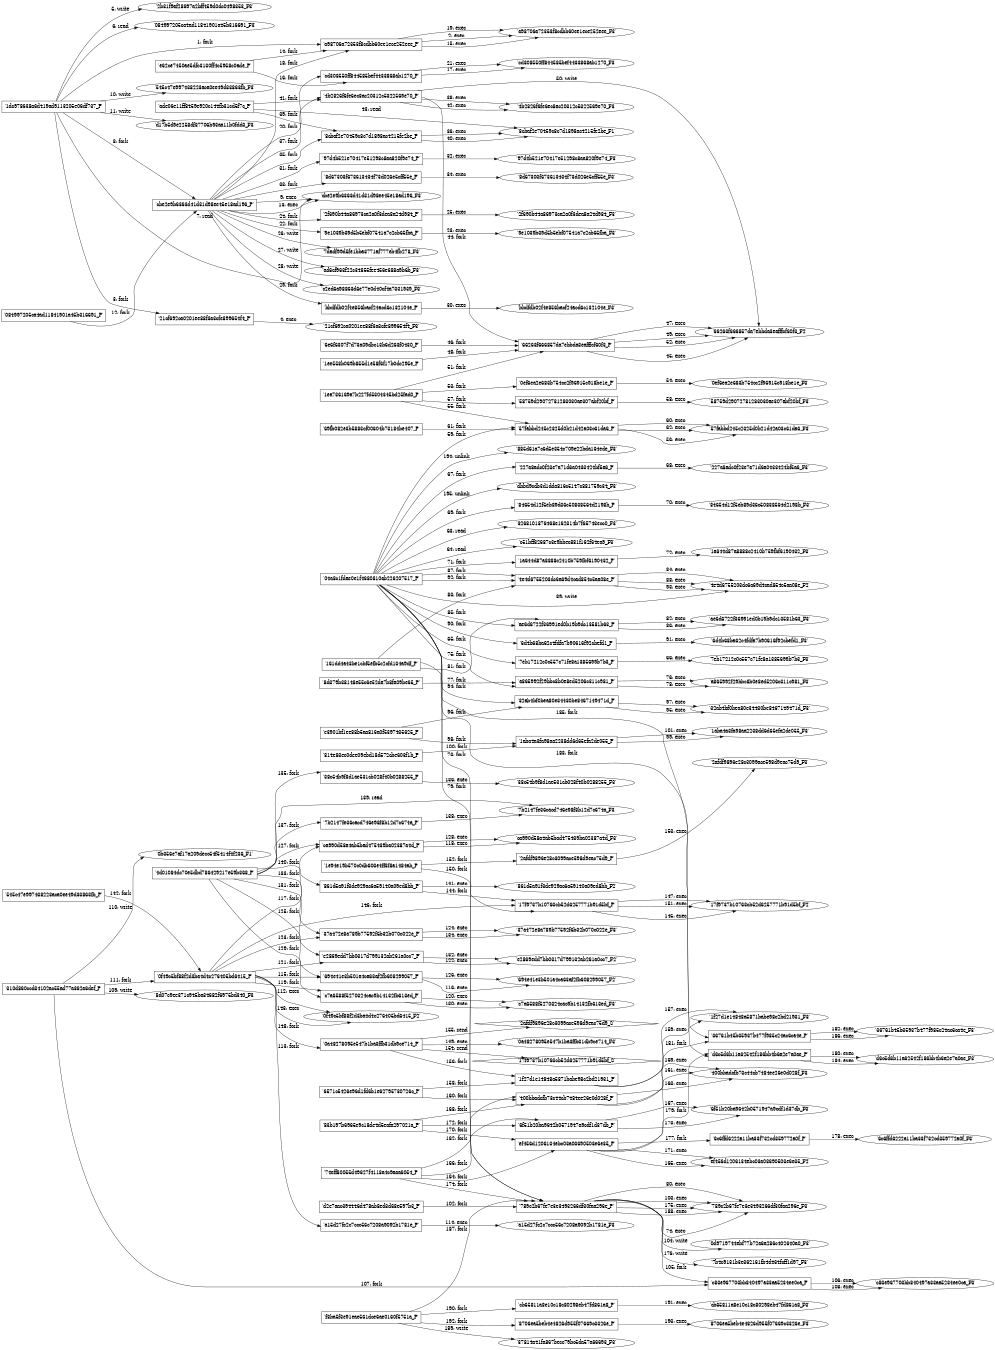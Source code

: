 digraph "D:\Learning\Paper\apt\基于CTI的攻击预警\Dataset\攻击图\ASGfromALLCTI\How Symantec Stops Microsoft Exchange Server Attacks.dot" {
rankdir="LR"
size="9"
fixedsize="false"
splines="true"
nodesep=0.3
ranksep=0
fontsize=10
overlap="scalexy"
engine= "neato"
	"'1dc978638a6d419ad9113205e06df737_P'" [node_type=Process shape=box]
	"'a98706a72353f8cdbb60ee1ece252eee_P'" [node_type=Process shape=box]
	"'1dc978638a6d419ad9113205e06df737_P'" -> "'a98706a72353f8cdbb60ee1ece252eee_P'" [label="1: fork"]
	"'a98706a72353f8cdbb60ee1ece252eee_P'" [node_type=Process shape=box]
	"'a98706a72353f8cdbb60ee1ece252eee_F3'" [node_type=File shape=ellipse]
	"'a98706a72353f8cdbb60ee1ece252eee_P'" -> "'a98706a72353f8cdbb60ee1ece252eee_F3'" [label="2: exec"]
	"'1dc978638a6d419ad9113205e06df737_P'" [node_type=Process shape=box]
	"'21cf692ca0201ee88f3a3cfe899654f4_P'" [node_type=Process shape=box]
	"'1dc978638a6d419ad9113205e06df737_P'" -> "'21cf692ca0201ee88f3a3cfe899654f4_P'" [label="3: fork"]
	"'21cf692ca0201ee88f3a3cfe899654f4_P'" [node_type=Process shape=box]
	"'21cf692ca0201ee88f3a3cfe899654f4_F3'" [node_type=File shape=ellipse]
	"'21cf692ca0201ee88f3a3cfe899654f4_P'" -> "'21cf692ca0201ee88f3a3cfe899654f4_F3'" [label="4: exec"]
	"'2b31f9af28697a2bff459d0dc0498353_F3'" [node_type=file shape=ellipse]
	"'1dc978638a6d419ad9113205e06df737_P'" [node_type=Process shape=box]
	"'1dc978638a6d419ad9113205e06df737_P'" -> "'2b31f9af28697a2bff459d0dc0498353_F3'" [label="5: write"]
	"'084997205ca4ad11841901a45b316691_F3'" [node_type=file shape=ellipse]
	"'1dc978638a6d419ad9113205e06df737_P'" [node_type=Process shape=box]
	"'1dc978638a6d419ad9113205e06df737_P'" -> "'084997205ca4ad11841901a45b316691_F3'" [label="6: read"]
	"'cbe2e9b6363d41d31d98ee45e18ad196_F3'" [node_type=file shape=ellipse]
	"'1dc978638a6d419ad9113205e06df737_P'" [node_type=Process shape=box]
	"'1dc978638a6d419ad9113205e06df737_P'" -> "'cbe2e9b6363d41d31d98ee45e18ad196_F3'" [label="7: read"]
	"'1dc978638a6d419ad9113205e06df737_P'" [node_type=Process shape=box]
	"'cbe2e9b6363d41d31d98ee45e18ad196_P'" [node_type=Process shape=box]
	"'1dc978638a6d419ad9113205e06df737_P'" -> "'cbe2e9b6363d41d31d98ee45e18ad196_P'" [label="8: fork"]
	"'cbe2e9b6363d41d31d98ee45e18ad196_P'" [node_type=Process shape=box]
	"'cbe2e9b6363d41d31d98ee45e18ad196_F3'" [node_type=File shape=ellipse]
	"'cbe2e9b6363d41d31d98ee45e18ad196_P'" -> "'cbe2e9b6363d41d31d98ee45e18ad196_F3'" [label="9: exec"]
	"'545c47e997438223aca0ee49d33863fb_F3'" [node_type=file shape=ellipse]
	"'1dc978638a6d419ad9113205e06df737_P'" [node_type=Process shape=box]
	"'1dc978638a6d419ad9113205e06df737_P'" -> "'545c47e997438223aca0ee49d33863fb_F3'" [label="10: write"]
	"'d17b5d9e2258df87706b93aa11b0fdd3_F3'" [node_type=file shape=ellipse]
	"'1dc978638a6d419ad9113205e06df737_P'" [node_type=Process shape=box]
	"'1dc978638a6d419ad9113205e06df737_P'" -> "'d17b5d9e2258df87706b93aa11b0fdd3_F3'" [label="11: write"]
	"'084997205ca4ad11841901a45b316691_P'" [node_type=Process shape=box]
	"'cbe2e9b6363d41d31d98ee45e18ad196_P'" [node_type=Process shape=box]
	"'084997205ca4ad11841901a45b316691_P'" -> "'cbe2e9b6363d41d31d98ee45e18ad196_P'" [label="12: fork"]
	"'cbe2e9b6363d41d31d98ee45e18ad196_P'" [node_type=Process shape=box]
	"'cbe2e9b6363d41d31d98ee45e18ad196_F3'" [node_type=File shape=ellipse]
	"'cbe2e9b6363d41d31d98ee45e18ad196_P'" -> "'cbe2e9b6363d41d31d98ee45e18ad196_F3'" [label="13: exec"]
	"'e62ce7450ae5dfc3130ff4c5958c0ade_P'" [node_type=Process shape=box]
	"'a98706a72353f8cdbb60ee1ece252eee_P'" [node_type=Process shape=box]
	"'e62ce7450ae5dfc3130ff4c5958c0ade_P'" -> "'a98706a72353f8cdbb60ee1ece252eee_P'" [label="14: fork"]
	"'a98706a72353f8cdbb60ee1ece252eee_P'" [node_type=Process shape=box]
	"'a98706a72353f8cdbb60ee1ece252eee_F3'" [node_type=File shape=ellipse]
	"'a98706a72353f8cdbb60ee1ece252eee_P'" -> "'a98706a72353f8cdbb60ee1ece252eee_F3'" [label="15: exec"]
	"'e62ce7450ae5dfc3130ff4c5958c0ade_P'" [node_type=Process shape=box]
	"'cd308550ff844585bef4433868ab1270_P'" [node_type=Process shape=box]
	"'e62ce7450ae5dfc3130ff4c5958c0ade_P'" -> "'cd308550ff844585bef4433868ab1270_P'" [label="16: fork"]
	"'cd308550ff844585bef4433868ab1270_P'" [node_type=Process shape=box]
	"'cd308550ff844585bef4433868ab1270_F3'" [node_type=File shape=ellipse]
	"'cd308550ff844585bef4433868ab1270_P'" -> "'cd308550ff844585bef4433868ab1270_F3'" [label="17: exec"]
	"'cbe2e9b6363d41d31d98ee45e18ad196_P'" [node_type=Process shape=box]
	"'a98706a72353f8cdbb60ee1ece252eee_P'" [node_type=Process shape=box]
	"'cbe2e9b6363d41d31d98ee45e18ad196_P'" -> "'a98706a72353f8cdbb60ee1ece252eee_P'" [label="18: fork"]
	"'a98706a72353f8cdbb60ee1ece252eee_P'" [node_type=Process shape=box]
	"'a98706a72353f8cdbb60ee1ece252eee_F3'" [node_type=File shape=ellipse]
	"'a98706a72353f8cdbb60ee1ece252eee_P'" -> "'a98706a72353f8cdbb60ee1ece252eee_F3'" [label="19: exec"]
	"'cbe2e9b6363d41d31d98ee45e18ad196_P'" [node_type=Process shape=box]
	"'cd308550ff844585bef4433868ab1270_P'" [node_type=Process shape=box]
	"'cbe2e9b6363d41d31d98ee45e18ad196_P'" -> "'cd308550ff844585bef4433868ab1270_P'" [label="20: fork"]
	"'cd308550ff844585bef4433868ab1270_P'" [node_type=Process shape=box]
	"'cd308550ff844585bef4433868ab1270_F3'" [node_type=File shape=ellipse]
	"'cd308550ff844585bef4433868ab1270_P'" -> "'cd308550ff844585bef4433868ab1270_F3'" [label="21: exec"]
	"'cbe2e9b6363d41d31d98ee45e18ad196_P'" [node_type=Process shape=box]
	"'9e1039b39d5b5ebf07541a7c2cb65fba_P'" [node_type=Process shape=box]
	"'cbe2e9b6363d41d31d98ee45e18ad196_P'" -> "'9e1039b39d5b5ebf07541a7c2cb65fba_P'" [label="22: fork"]
	"'9e1039b39d5b5ebf07541a7c2cb65fba_P'" [node_type=Process shape=box]
	"'9e1039b39d5b5ebf07541a7c2cb65fba_F3'" [node_type=File shape=ellipse]
	"'9e1039b39d5b5ebf07541a7c2cb65fba_P'" -> "'9e1039b39d5b5ebf07541a7c2cb65fba_F3'" [label="23: exec"]
	"'cbe2e9b6363d41d31d98ee45e18ad196_P'" [node_type=Process shape=box]
	"'2f690b44a86973ca2a0f3dea8a24d984_P'" [node_type=Process shape=box]
	"'cbe2e9b6363d41d31d98ee45e18ad196_P'" -> "'2f690b44a86973ca2a0f3dea8a24d984_P'" [label="24: fork"]
	"'2f690b44a86973ca2a0f3dea8a24d984_P'" [node_type=Process shape=box]
	"'2f690b44a86973ca2a0f3dea8a24d984_F3'" [node_type=File shape=ellipse]
	"'2f690b44a86973ca2a0f3dea8a24d984_P'" -> "'2f690b44a86973ca2a0f3dea8a24d984_F3'" [label="25: exec"]
	"'7dadf99d5fe1bba3771af777eb4fb278_F3'" [node_type=file shape=ellipse]
	"'cbe2e9b6363d41d31d98ee45e18ad196_P'" [node_type=Process shape=box]
	"'cbe2e9b6363d41d31d98ee45e18ad196_P'" -> "'7dadf99d5fe1bba3771af777eb4fb278_F3'" [label="26: write"]
	"'ad6cf963f22c34855fee456e688a9b6b_F3'" [node_type=file shape=ellipse]
	"'cbe2e9b6363d41d31d98ee45e18ad196_P'" [node_type=Process shape=box]
	"'cbe2e9b6363d41d31d98ee45e18ad196_P'" -> "'ad6cf963f22c34855fee456e688a9b6b_F3'" [label="27: write"]
	"'c2ed6a98863d6e77e0d40cf4a7331939_F3'" [node_type=file shape=ellipse]
	"'cbe2e9b6363d41d31d98ee45e18ad196_P'" [node_type=Process shape=box]
	"'cbe2e9b6363d41d31d98ee45e18ad196_P'" -> "'c2ed6a98863d6e77e0d40cf4a7331939_F3'" [label="28: write"]
	"'cbe2e9b6363d41d31d98ee45e18ad196_P'" [node_type=Process shape=box]
	"'bbdfdb02f4e856bacf24acd6c132104e_P'" [node_type=Process shape=box]
	"'cbe2e9b6363d41d31d98ee45e18ad196_P'" -> "'bbdfdb02f4e856bacf24acd6c132104e_P'" [label="29: fork"]
	"'bbdfdb02f4e856bacf24acd6c132104e_P'" [node_type=Process shape=box]
	"'bbdfdb02f4e856bacf24acd6c132104e_F3'" [node_type=File shape=ellipse]
	"'bbdfdb02f4e856bacf24acd6c132104e_P'" -> "'bbdfdb02f4e856bacf24acd6c132104e_F3'" [label="30: exec"]
	"'cbe2e9b6363d41d31d98ee45e18ad196_P'" [node_type=Process shape=box]
	"'97d4b521e70417e51298c8aa820f9e74_P'" [node_type=Process shape=box]
	"'cbe2e9b6363d41d31d98ee45e18ad196_P'" -> "'97d4b521e70417e51298c8aa820f9e74_P'" [label="31: fork"]
	"'97d4b521e70417e51298c8aa820f9e74_P'" [node_type=Process shape=box]
	"'97d4b521e70417e51298c8aa820f9e74_F3'" [node_type=File shape=ellipse]
	"'97d4b521e70417e51298c8aa820f9e74_P'" -> "'97d4b521e70417e51298c8aa820f9e74_F3'" [label="32: exec"]
	"'cbe2e9b6363d41d31d98ee45e18ad196_P'" [node_type=Process shape=box]
	"'8d67303f673613434f73d026e5cff55e_P'" [node_type=Process shape=box]
	"'cbe2e9b6363d41d31d98ee45e18ad196_P'" -> "'8d67303f673613434f73d026e5cff55e_P'" [label="33: fork"]
	"'8d67303f673613434f73d026e5cff55e_P'" [node_type=Process shape=box]
	"'8d67303f673613434f73d026e5cff55e_F3'" [node_type=File shape=ellipse]
	"'8d67303f673613434f73d026e5cff55e_P'" -> "'8d67303f673613434f73d026e5cff55e_F3'" [label="34: exec"]
	"'cbe2e9b6363d41d31d98ee45e18ad196_P'" [node_type=Process shape=box]
	"'8cbaf2e70459c8c7d1898ac4215fe2be_P'" [node_type=Process shape=box]
	"'cbe2e9b6363d41d31d98ee45e18ad196_P'" -> "'8cbaf2e70459c8c7d1898ac4215fe2be_P'" [label="35: fork"]
	"'8cbaf2e70459c8c7d1898ac4215fe2be_P'" [node_type=Process shape=box]
	"'8cbaf2e70459c8c7d1898ac4215fe2be_F1'" [node_type=File shape=ellipse]
	"'8cbaf2e70459c8c7d1898ac4215fe2be_P'" -> "'8cbaf2e70459c8c7d1898ac4215fe2be_F1'" [label="36: exec"]
	"'cbe2e9b6363d41d31d98ee45e18ad196_P'" [node_type=Process shape=box]
	"'4b2826f6fe6ec8ac20312c5322569e70_P'" [node_type=Process shape=box]
	"'cbe2e9b6363d41d31d98ee45e18ad196_P'" -> "'4b2826f6fe6ec8ac20312c5322569e70_P'" [label="37: fork"]
	"'4b2826f6fe6ec8ac20312c5322569e70_P'" [node_type=Process shape=box]
	"'4b2826f6fe6ec8ac20312c5322569e70_F3'" [node_type=File shape=ellipse]
	"'4b2826f6fe6ec8ac20312c5322569e70_P'" -> "'4b2826f6fe6ec8ac20312c5322569e70_F3'" [label="38: exec"]
	"'ade06e11ff8459e920c144fb31cd5f7c_P'" [node_type=Process shape=box]
	"'8cbaf2e70459c8c7d1898ac4215fe2be_P'" [node_type=Process shape=box]
	"'ade06e11ff8459e920c144fb31cd5f7c_P'" -> "'8cbaf2e70459c8c7d1898ac4215fe2be_P'" [label="39: fork"]
	"'8cbaf2e70459c8c7d1898ac4215fe2be_P'" [node_type=Process shape=box]
	"'8cbaf2e70459c8c7d1898ac4215fe2be_F1'" [node_type=File shape=ellipse]
	"'8cbaf2e70459c8c7d1898ac4215fe2be_P'" -> "'8cbaf2e70459c8c7d1898ac4215fe2be_F1'" [label="40: exec"]
	"'ade06e11ff8459e920c144fb31cd5f7c_P'" [node_type=Process shape=box]
	"'4b2826f6fe6ec8ac20312c5322569e70_P'" [node_type=Process shape=box]
	"'ade06e11ff8459e920c144fb31cd5f7c_P'" -> "'4b2826f6fe6ec8ac20312c5322569e70_P'" [label="41: fork"]
	"'4b2826f6fe6ec8ac20312c5322569e70_P'" [node_type=Process shape=box]
	"'4b2826f6fe6ec8ac20312c5322569e70_F3'" [node_type=File shape=ellipse]
	"'4b2826f6fe6ec8ac20312c5322569e70_P'" -> "'4b2826f6fe6ec8ac20312c5322569e70_F3'" [label="42: exec"]
	"'8cbaf2e70459c8c7d1898ac4215fe2be_F1'" [node_type=file shape=ellipse]
	"'ade06e11ff8459e920c144fb31cd5f7c_P'" [node_type=Process shape=box]
	"'ade06e11ff8459e920c144fb31cd5f7c_P'" -> "'8cbaf2e70459c8c7d1898ac4215fe2be_F1'" [label="43: read"]
	"'4b2826f6fe6ec8ac20312c5322569e70_P'" [node_type=Process shape=box]
	"'66263f666857da7ebbda3eafffcf60f3_P'" [node_type=Process shape=box]
	"'4b2826f6fe6ec8ac20312c5322569e70_P'" -> "'66263f666857da7ebbda3eafffcf60f3_P'" [label="44: fork"]
	"'66263f666857da7ebbda3eafffcf60f3_P'" [node_type=Process shape=box]
	"'66263f666857da7ebbda3eafffcf60f3_F2'" [node_type=File shape=ellipse]
	"'66263f666857da7ebbda3eafffcf60f3_P'" -> "'66263f666857da7ebbda3eafffcf60f3_F2'" [label="45: exec"]
	"'6e6f6307f7d73a09dbc13b6d263f0430_P'" [node_type=Process shape=box]
	"'66263f666857da7ebbda3eafffcf60f3_P'" [node_type=Process shape=box]
	"'6e6f6307f7d73a09dbc13b6d263f0430_P'" -> "'66263f666857da7ebbda3eafffcf60f3_P'" [label="46: fork"]
	"'66263f666857da7ebbda3eafffcf60f3_P'" [node_type=Process shape=box]
	"'66263f666857da7ebbda3eafffcf60f3_F2'" [node_type=File shape=ellipse]
	"'66263f666857da7ebbda3eafffcf60f3_P'" -> "'66263f666857da7ebbda3eafffcf60f3_F2'" [label="47: exec"]
	"'1ee558b069b855d1e58f6f17b0dc295e_P'" [node_type=Process shape=box]
	"'66263f666857da7ebbda3eafffcf60f3_P'" [node_type=Process shape=box]
	"'1ee558b069b855d1e58f6f17b0dc295e_P'" -> "'66263f666857da7ebbda3eafffcf60f3_P'" [label="48: fork"]
	"'66263f666857da7ebbda3eafffcf60f3_P'" [node_type=Process shape=box]
	"'66263f666857da7ebbda3eafffcf60f3_F2'" [node_type=File shape=ellipse]
	"'66263f666857da7ebbda3eafffcf60f3_P'" -> "'66263f666857da7ebbda3eafffcf60f3_F2'" [label="49: exec"]
	"'66263f666857da7ebbda3eafffcf60f3_F2'" [node_type=file shape=ellipse]
	"'4b2826f6fe6ec8ac20312c5322569e70_P'" [node_type=Process shape=box]
	"'4b2826f6fe6ec8ac20312c5322569e70_P'" -> "'66263f666857da7ebbda3eafffcf60f3_F2'" [label="50: write"]
	"'1ea736169a7b227fd5304345bd25fad0_P'" [node_type=Process shape=box]
	"'66263f666857da7ebbda3eafffcf60f3_P'" [node_type=Process shape=box]
	"'1ea736169a7b227fd5304345bd25fad0_P'" -> "'66263f666857da7ebbda3eafffcf60f3_P'" [label="51: fork"]
	"'66263f666857da7ebbda3eafffcf60f3_P'" [node_type=Process shape=box]
	"'66263f666857da7ebbda3eafffcf60f3_F2'" [node_type=File shape=ellipse]
	"'66263f666857da7ebbda3eafffcf60f3_P'" -> "'66263f666857da7ebbda3eafffcf60f3_F2'" [label="52: exec"]
	"'1ea736169a7b227fd5304345bd25fad0_P'" [node_type=Process shape=box]
	"'0ef6ea2e683b754cc2f96915c918be1e_P'" [node_type=Process shape=box]
	"'1ea736169a7b227fd5304345bd25fad0_P'" -> "'0ef6ea2e683b754cc2f96915c918be1e_P'" [label="53: fork"]
	"'0ef6ea2e683b754cc2f96915c918be1e_P'" [node_type=Process shape=box]
	"'0ef6ea2e683b754cc2f96915c918be1e_F3'" [node_type=File shape=ellipse]
	"'0ef6ea2e683b754cc2f96915c918be1e_P'" -> "'0ef6ea2e683b754cc2f96915c918be1e_F3'" [label="54: exec"]
	"'1ea736169a7b227fd5304345bd25fad0_P'" [node_type=Process shape=box]
	"'57fabbd245c2325d0b21d42a03c61da6_P'" [node_type=Process shape=box]
	"'1ea736169a7b227fd5304345bd25fad0_P'" -> "'57fabbd245c2325d0b21d42a03c61da6_P'" [label="55: fork"]
	"'57fabbd245c2325d0b21d42a03c61da6_P'" [node_type=Process shape=box]
	"'57fabbd245c2325d0b21d42a03c61da6_F3'" [node_type=File shape=ellipse]
	"'57fabbd245c2325d0b21d42a03c61da6_P'" -> "'57fabbd245c2325d0b21d42a03c61da6_F3'" [label="56: exec"]
	"'1ea736169a7b227fd5304345bd25fad0_P'" [node_type=Process shape=box]
	"'58759d29072781283030ae307abf20bf_P'" [node_type=Process shape=box]
	"'1ea736169a7b227fd5304345bd25fad0_P'" -> "'58759d29072781283030ae307abf20bf_P'" [label="57: fork"]
	"'58759d29072781283030ae307abf20bf_P'" [node_type=Process shape=box]
	"'58759d29072781283030ae307abf20bf_F3'" [node_type=File shape=ellipse]
	"'58759d29072781283030ae307abf20bf_P'" -> "'58759d29072781283030ae307abf20bf_F3'" [label="58: exec"]
	"'04a8c1fdae0e1f4680810ab226207517_P'" [node_type=Process shape=box]
	"'57fabbd245c2325d0b21d42a03c61da6_P'" [node_type=Process shape=box]
	"'04a8c1fdae0e1f4680810ab226207517_P'" -> "'57fabbd245c2325d0b21d42a03c61da6_P'" [label="59: fork"]
	"'57fabbd245c2325d0b21d42a03c61da6_P'" [node_type=Process shape=box]
	"'57fabbd245c2325d0b21d42a03c61da6_F3'" [node_type=File shape=ellipse]
	"'57fabbd245c2325d0b21d42a03c61da6_P'" -> "'57fabbd245c2325d0b21d42a03c61da6_F3'" [label="60: exec"]
	"'69fb082e3b5883cf00604b73184be407_P'" [node_type=Process shape=box]
	"'57fabbd245c2325d0b21d42a03c61da6_P'" [node_type=Process shape=box]
	"'69fb082e3b5883cf00604b73184be407_P'" -> "'57fabbd245c2325d0b21d42a03c61da6_P'" [label="61: fork"]
	"'57fabbd245c2325d0b21d42a03c61da6_P'" [node_type=Process shape=box]
	"'57fabbd245c2325d0b21d42a03c61da6_F3'" [node_type=File shape=ellipse]
	"'57fabbd245c2325d0b21d42a03c61da6_P'" -> "'57fabbd245c2325d0b21d42a03c61da6_F3'" [label="62: exec"]
	"'3268101876468e162314b7f65743ecc0_F3'" [node_type=file shape=ellipse]
	"'04a8c1fdae0e1f4680810ab226207517_P'" [node_type=Process shape=box]
	"'04a8c1fdae0e1f4680810ab226207517_P'" -> "'3268101876468e162314b7f65743ecc0_F3'" [label="63: read"]
	"'c51bff32687c3e9bbec881f162f64ea9_F3'" [node_type=file shape=ellipse]
	"'04a8c1fdae0e1f4680810ab226207517_P'" [node_type=Process shape=box]
	"'04a8c1fdae0e1f4680810ab226207517_P'" -> "'c51bff32687c3e9bbec881f162f64ea9_F3'" [label="64: read"]
	"'04a8c1fdae0e1f4680810ab226207517_P'" [node_type=Process shape=box]
	"'7eb17212c0c557c71fe8a1385699b7b3_P'" [node_type=Process shape=box]
	"'04a8c1fdae0e1f4680810ab226207517_P'" -> "'7eb17212c0c557c71fe8a1385699b7b3_P'" [label="65: fork"]
	"'7eb17212c0c557c71fe8a1385699b7b3_P'" [node_type=Process shape=box]
	"'7eb17212c0c557c71fe8a1385699b7b3_F3'" [node_type=File shape=ellipse]
	"'7eb17212c0c557c71fe8a1385699b7b3_P'" -> "'7eb17212c0c557c71fe8a1385699b7b3_F3'" [label="66: exec"]
	"'04a8c1fdae0e1f4680810ab226207517_P'" [node_type=Process shape=box]
	"'227a8adc0f23e7a71d6a0433424bf5a6_P'" [node_type=Process shape=box]
	"'04a8c1fdae0e1f4680810ab226207517_P'" -> "'227a8adc0f23e7a71d6a0433424bf5a6_P'" [label="67: fork"]
	"'227a8adc0f23e7a71d6a0433424bf5a6_P'" [node_type=Process shape=box]
	"'227a8adc0f23e7a71d6a0433424bf5a6_F3'" [node_type=File shape=ellipse]
	"'227a8adc0f23e7a71d6a0433424bf5a6_P'" -> "'227a8adc0f23e7a71d6a0433424bf5a6_F3'" [label="68: exec"]
	"'04a8c1fdae0e1f4680810ab226207517_P'" [node_type=Process shape=box]
	"'84654d12f5eb89d36c50838564d2198b_P'" [node_type=Process shape=box]
	"'04a8c1fdae0e1f4680810ab226207517_P'" -> "'84654d12f5eb89d36c50838564d2198b_P'" [label="69: fork"]
	"'84654d12f5eb89d36c50838564d2198b_P'" [node_type=Process shape=box]
	"'84654d12f5eb89d36c50838564d2198b_F3'" [node_type=File shape=ellipse]
	"'84654d12f5eb89d36c50838564d2198b_P'" -> "'84654d12f5eb89d36c50838564d2198b_F3'" [label="70: exec"]
	"'04a8c1fdae0e1f4680810ab226207517_P'" [node_type=Process shape=box]
	"'1a644d87a8888c2410b759fbf6190432_P'" [node_type=Process shape=box]
	"'04a8c1fdae0e1f4680810ab226207517_P'" -> "'1a644d87a8888c2410b759fbf6190432_P'" [label="71: fork"]
	"'1a644d87a8888c2410b759fbf6190432_P'" [node_type=Process shape=box]
	"'1a644d87a8888c2410b759fbf6190432_F3'" [node_type=File shape=ellipse]
	"'1a644d87a8888c2410b759fbf6190432_P'" -> "'1a644d87a8888c2410b759fbf6190432_F3'" [label="72: exec"]
	"'04a8c1fdae0e1f4680810ab226207517_P'" [node_type=Process shape=box]
	"'789c2b67fe7e3e3493266df30faa296e_P'" [node_type=Process shape=box]
	"'04a8c1fdae0e1f4680810ab226207517_P'" -> "'789c2b67fe7e3e3493266df30faa296e_P'" [label="73: fork"]
	"'789c2b67fe7e3e3493266df30faa296e_P'" [node_type=Process shape=box]
	"'789c2b67fe7e3e3493266df30faa296e_F3'" [node_type=File shape=ellipse]
	"'789c2b67fe7e3e3493266df30faa296e_P'" -> "'789c2b67fe7e3e3493266df30faa296e_F3'" [label="74: exec"]
	"'04a8c1fdae0e1f4680810ab226207517_P'" [node_type=Process shape=box]
	"'a865992f29bbc8b0e8ed5206c311c981_P'" [node_type=Process shape=box]
	"'04a8c1fdae0e1f4680810ab226207517_P'" -> "'a865992f29bbc8b0e8ed5206c311c981_P'" [label="75: fork"]
	"'a865992f29bbc8b0e8ed5206c311c981_P'" [node_type=Process shape=box]
	"'a865992f29bbc8b0e8ed5206c311c981_F3'" [node_type=File shape=ellipse]
	"'a865992f29bbc8b0e8ed5206c311c981_P'" -> "'a865992f29bbc8b0e8ed5206c311c981_F3'" [label="76: exec"]
	"'8d379b38148e55c6e52da7b8fa09be65_P'" [node_type=Process shape=box]
	"'a865992f29bbc8b0e8ed5206c311c981_P'" [node_type=Process shape=box]
	"'8d379b38148e55c6e52da7b8fa09be65_P'" -> "'a865992f29bbc8b0e8ed5206c311c981_P'" [label="77: fork"]
	"'a865992f29bbc8b0e8ed5206c311c981_P'" [node_type=Process shape=box]
	"'a865992f29bbc8b0e8ed5206c311c981_F3'" [node_type=File shape=ellipse]
	"'a865992f29bbc8b0e8ed5206c311c981_P'" -> "'a865992f29bbc8b0e8ed5206c311c981_F3'" [label="78: exec"]
	"'161dd4a43be1cbf5efb5c2cfd134a9df_P'" [node_type=Process shape=box]
	"'789c2b67fe7e3e3493266df30faa296e_P'" [node_type=Process shape=box]
	"'161dd4a43be1cbf5efb5c2cfd134a9df_P'" -> "'789c2b67fe7e3e3493266df30faa296e_P'" [label="79: fork"]
	"'789c2b67fe7e3e3493266df30faa296e_P'" [node_type=Process shape=box]
	"'789c2b67fe7e3e3493266df30faa296e_F3'" [node_type=File shape=ellipse]
	"'789c2b67fe7e3e3493266df30faa296e_P'" -> "'789c2b67fe7e3e3493266df30faa296e_F3'" [label="80: exec"]
	"'161dd4a43be1cbf5efb5c2cfd134a9df_P'" [node_type=Process shape=box]
	"'ae6d6722f36991ed0b19b9dc13581b63_P'" [node_type=Process shape=box]
	"'161dd4a43be1cbf5efb5c2cfd134a9df_P'" -> "'ae6d6722f36991ed0b19b9dc13581b63_P'" [label="81: fork"]
	"'ae6d6722f36991ed0b19b9dc13581b63_P'" [node_type=Process shape=box]
	"'ae6d6722f36991ed0b19b9dc13581b63_F3'" [node_type=File shape=ellipse]
	"'ae6d6722f36991ed0b19b9dc13581b63_P'" -> "'ae6d6722f36991ed0b19b9dc13581b63_F3'" [label="82: exec"]
	"'161dd4a43be1cbf5efb5c2cfd134a9df_P'" [node_type=Process shape=box]
	"'4e4d6755203dc6a69d4cad854c5aa08e_P'" [node_type=Process shape=box]
	"'161dd4a43be1cbf5efb5c2cfd134a9df_P'" -> "'4e4d6755203dc6a69d4cad854c5aa08e_P'" [label="83: fork"]
	"'4e4d6755203dc6a69d4cad854c5aa08e_P'" [node_type=Process shape=box]
	"'4e4d6755203dc6a69d4cad854c5aa08e_F2'" [node_type=File shape=ellipse]
	"'4e4d6755203dc6a69d4cad854c5aa08e_P'" -> "'4e4d6755203dc6a69d4cad854c5aa08e_F2'" [label="84: exec"]
	"'04a8c1fdae0e1f4680810ab226207517_P'" [node_type=Process shape=box]
	"'ae6d6722f36991ed0b19b9dc13581b63_P'" [node_type=Process shape=box]
	"'04a8c1fdae0e1f4680810ab226207517_P'" -> "'ae6d6722f36991ed0b19b9dc13581b63_P'" [label="85: fork"]
	"'ae6d6722f36991ed0b19b9dc13581b63_P'" [node_type=Process shape=box]
	"'ae6d6722f36991ed0b19b9dc13581b63_F3'" [node_type=File shape=ellipse]
	"'ae6d6722f36991ed0b19b9dc13581b63_P'" -> "'ae6d6722f36991ed0b19b9dc13581b63_F3'" [label="86: exec"]
	"'04a8c1fdae0e1f4680810ab226207517_P'" [node_type=Process shape=box]
	"'4e4d6755203dc6a69d4cad854c5aa08e_P'" [node_type=Process shape=box]
	"'04a8c1fdae0e1f4680810ab226207517_P'" -> "'4e4d6755203dc6a69d4cad854c5aa08e_P'" [label="87: fork"]
	"'4e4d6755203dc6a69d4cad854c5aa08e_P'" [node_type=Process shape=box]
	"'4e4d6755203dc6a69d4cad854c5aa08e_F2'" [node_type=File shape=ellipse]
	"'4e4d6755203dc6a69d4cad854c5aa08e_P'" -> "'4e4d6755203dc6a69d4cad854c5aa08e_F2'" [label="88: exec"]
	"'4e4d6755203dc6a69d4cad854c5aa08e_F2'" [node_type=file shape=ellipse]
	"'04a8c1fdae0e1f4680810ab226207517_P'" [node_type=Process shape=box]
	"'04a8c1fdae0e1f4680810ab226207517_P'" -> "'4e4d6755203dc6a69d4cad854c5aa08e_F2'" [label="89: write"]
	"'04a8c1fdae0e1f4680810ab226207517_P'" [node_type=Process shape=box]
	"'6d4b68ba62c4fdfa7b90616f92cbefd1_P'" [node_type=Process shape=box]
	"'04a8c1fdae0e1f4680810ab226207517_P'" -> "'6d4b68ba62c4fdfa7b90616f92cbefd1_P'" [label="90: fork"]
	"'6d4b68ba62c4fdfa7b90616f92cbefd1_P'" [node_type=Process shape=box]
	"'6d4b68ba62c4fdfa7b90616f92cbefd1_F3'" [node_type=File shape=ellipse]
	"'6d4b68ba62c4fdfa7b90616f92cbefd1_P'" -> "'6d4b68ba62c4fdfa7b90616f92cbefd1_F3'" [label="91: exec"]
	"'04a8c1fdae0e1f4680810ab226207517_P'" [node_type=Process shape=box]
	"'4e4d6755203dc6a69d4cad854c5aa08e_P'" [node_type=Process shape=box]
	"'04a8c1fdae0e1f4680810ab226207517_P'" -> "'4e4d6755203dc6a69d4cad854c5aa08e_P'" [label="92: fork"]
	"'4e4d6755203dc6a69d4cad854c5aa08e_P'" [node_type=Process shape=box]
	"'4e4d6755203dc6a69d4cad854c5aa08e_F2'" [node_type=File shape=ellipse]
	"'4e4d6755203dc6a69d4cad854c5aa08e_P'" -> "'4e4d6755203dc6a69d4cad854c5aa08e_F2'" [label="93: exec"]
	"'04a8c1fdae0e1f4680810ab226207517_P'" [node_type=Process shape=box]
	"'32ab4bf0bea80e34430be8467149471d_P'" [node_type=Process shape=box]
	"'04a8c1fdae0e1f4680810ab226207517_P'" -> "'32ab4bf0bea80e34430be8467149471d_P'" [label="94: fork"]
	"'32ab4bf0bea80e34430be8467149471d_P'" [node_type=Process shape=box]
	"'32ab4bf0bea80e34430be8467149471d_F3'" [node_type=File shape=ellipse]
	"'32ab4bf0bea80e34430be8467149471d_P'" -> "'32ab4bf0bea80e34430be8467149471d_F3'" [label="95: exec"]
	"'e3901bf1ee88b5aa816a0f5397435625_P'" [node_type=Process shape=box]
	"'32ab4bf0bea80e34430be8467149471d_P'" [node_type=Process shape=box]
	"'e3901bf1ee88b5aa816a0f5397435625_P'" -> "'32ab4bf0bea80e34430be8467149471d_P'" [label="96: fork"]
	"'32ab4bf0bea80e34430be8467149471d_P'" [node_type=Process shape=box]
	"'32ab4bf0bea80e34430be8467149471d_F3'" [node_type=File shape=ellipse]
	"'32ab4bf0bea80e34430be8467149471d_P'" -> "'32ab4bf0bea80e34430be8467149471d_F3'" [label="97: exec"]
	"'e3901bf1ee88b5aa816a0f5397435625_P'" [node_type=Process shape=box]
	"'1aba4a3fa98aa2238dd6d65efa2de055_P'" [node_type=Process shape=box]
	"'e3901bf1ee88b5aa816a0f5397435625_P'" -> "'1aba4a3fa98aa2238dd6d65efa2de055_P'" [label="98: fork"]
	"'1aba4a3fa98aa2238dd6d65efa2de055_P'" [node_type=Process shape=box]
	"'1aba4a3fa98aa2238dd6d65efa2de055_F3'" [node_type=File shape=ellipse]
	"'1aba4a3fa98aa2238dd6d65efa2de055_P'" -> "'1aba4a3fa98aa2238dd6d65efa2de055_F3'" [label="99: exec"]
	"'814e83ec0dee09ebd18d572cbe603f1b_P'" [node_type=Process shape=box]
	"'1aba4a3fa98aa2238dd6d65efa2de055_P'" [node_type=Process shape=box]
	"'814e83ec0dee09ebd18d572cbe603f1b_P'" -> "'1aba4a3fa98aa2238dd6d65efa2de055_P'" [label="100: fork"]
	"'1aba4a3fa98aa2238dd6d65efa2de055_P'" [node_type=Process shape=box]
	"'1aba4a3fa98aa2238dd6d65efa2de055_F3'" [node_type=File shape=ellipse]
	"'1aba4a3fa98aa2238dd6d65efa2de055_P'" -> "'1aba4a3fa98aa2238dd6d65efa2de055_F3'" [label="101: exec"]
	"'d2e7aac394446d478ab8ed3d68e597b3_P'" [node_type=Process shape=box]
	"'789c2b67fe7e3e3493266df30faa296e_P'" [node_type=Process shape=box]
	"'d2e7aac394446d478ab8ed3d68e597b3_P'" -> "'789c2b67fe7e3e3493266df30faa296e_P'" [label="102: fork"]
	"'789c2b67fe7e3e3493266df30faa296e_P'" [node_type=Process shape=box]
	"'789c2b67fe7e3e3493266df30faa296e_F3'" [node_type=File shape=ellipse]
	"'789c2b67fe7e3e3493266df30faa296e_P'" -> "'789c2b67fe7e3e3493266df30faa296e_F3'" [label="103: exec"]
	"'0d9719744ebf77b72a6a286c402640a0_F3'" [node_type=file shape=ellipse]
	"'789c2b67fe7e3e3493266df30faa296e_P'" [node_type=Process shape=box]
	"'789c2b67fe7e3e3493266df30faa296e_P'" -> "'0d9719744ebf77b72a6a286c402640a0_F3'" [label="104: write"]
	"'789c2b67fe7e3e3493266df30faa296e_P'" [node_type=Process shape=box]
	"'c83e967703bb840497a33aa5234ee0ca_P'" [node_type=Process shape=box]
	"'789c2b67fe7e3e3493266df30faa296e_P'" -> "'c83e967703bb840497a33aa5234ee0ca_P'" [label="105: fork"]
	"'c83e967703bb840497a33aa5234ee0ca_P'" [node_type=Process shape=box]
	"'c83e967703bb840497a33aa5234ee0ca_F3'" [node_type=File shape=ellipse]
	"'c83e967703bb840497a33aa5234ee0ca_P'" -> "'c83e967703bb840497a33aa5234ee0ca_F3'" [label="106: exec"]
	"'310d860ccd34102ac55ad77a362a6def_P'" [node_type=Process shape=box]
	"'c83e967703bb840497a33aa5234ee0ca_P'" [node_type=Process shape=box]
	"'310d860ccd34102ac55ad77a362a6def_P'" -> "'c83e967703bb840497a33aa5234ee0ca_P'" [label="107: fork"]
	"'c83e967703bb840497a33aa5234ee0ca_P'" [node_type=Process shape=box]
	"'c83e967703bb840497a33aa5234ee0ca_F3'" [node_type=File shape=ellipse]
	"'c83e967703bb840497a33aa5234ee0ca_P'" -> "'c83e967703bb840497a33aa5234ee0ca_F3'" [label="108: exec"]
	"'8d07c9ee371c945ba34682f6975bd340_F3'" [node_type=file shape=ellipse]
	"'310d860ccd34102ac55ad77a362a6def_P'" [node_type=Process shape=box]
	"'310d860ccd34102ac55ad77a362a6def_P'" -> "'8d07c9ee371c945ba34682f6975bd340_F3'" [label="109: write"]
	"'0b356e7af17a209decc54f5414f4f236_F1'" [node_type=file shape=ellipse]
	"'310d860ccd34102ac55ad77a362a6def_P'" [node_type=Process shape=box]
	"'310d860ccd34102ac55ad77a362a6def_P'" -> "'0b356e7af17a209decc54f5414f4f236_F1'" [label="110: write"]
	"'310d860ccd34102ac55ad77a362a6def_P'" [node_type=Process shape=box]
	"'0f49c5bf88f2d3ba4d4c276405bd6415_P'" [node_type=Process shape=box]
	"'310d860ccd34102ac55ad77a362a6def_P'" -> "'0f49c5bf88f2d3ba4d4c276405bd6415_P'" [label="111: fork"]
	"'0f49c5bf88f2d3ba4d4c276405bd6415_P'" [node_type=Process shape=box]
	"'0f49c5bf88f2d3ba4d4c276405bd6415_F2'" [node_type=File shape=ellipse]
	"'0f49c5bf88f2d3ba4d4c276405bd6415_P'" -> "'0f49c5bf88f2d3ba4d4c276405bd6415_F2'" [label="112: exec"]
	"'0f49c5bf88f2d3ba4d4c276405bd6415_P'" [node_type=Process shape=box]
	"'a15d27fc2c7ccc56c7208a9092b1781e_P'" [node_type=Process shape=box]
	"'0f49c5bf88f2d3ba4d4c276405bd6415_P'" -> "'a15d27fc2c7ccc56c7208a9092b1781e_P'" [label="113: fork"]
	"'a15d27fc2c7ccc56c7208a9092b1781e_P'" [node_type=Process shape=box]
	"'a15d27fc2c7ccc56c7208a9092b1781e_F3'" [node_type=File shape=ellipse]
	"'a15d27fc2c7ccc56c7208a9092b1781e_P'" -> "'a15d27fc2c7ccc56c7208a9092b1781e_F3'" [label="114: exec"]
	"'0f49c5bf88f2d3ba4d4c276405bd6415_P'" [node_type=Process shape=box]
	"'694e41e3b501a4ca63af2fb608299057_P'" [node_type=Process shape=box]
	"'0f49c5bf88f2d3ba4d4c276405bd6415_P'" -> "'694e41e3b501a4ca63af2fb608299057_P'" [label="115: fork"]
	"'694e41e3b501a4ca63af2fb608299057_P'" [node_type=Process shape=box]
	"'694e41e3b501a4ca63af2fb608299057_F2'" [node_type=File shape=ellipse]
	"'694e41e3b501a4ca63af2fb608299057_P'" -> "'694e41e3b501a4ca63af2fb608299057_F2'" [label="116: exec"]
	"'0f49c5bf88f2d3ba4d4c276405bd6415_P'" [node_type=Process shape=box]
	"'ca990d58a4ab5bad475439ba02387a4d_P'" [node_type=Process shape=box]
	"'0f49c5bf88f2d3ba4d4c276405bd6415_P'" -> "'ca990d58a4ab5bad475439ba02387a4d_P'" [label="117: fork"]
	"'ca990d58a4ab5bad475439ba02387a4d_P'" [node_type=Process shape=box]
	"'ca990d58a4ab5bad475439ba02387a4d_F3'" [node_type=File shape=ellipse]
	"'ca990d58a4ab5bad475439ba02387a4d_P'" -> "'ca990d58a4ab5bad475439ba02387a4d_F3'" [label="118: exec"]
	"'0f49c5bf88f2d3ba4d4c276405bd6415_P'" [node_type=Process shape=box]
	"'c7a6588f5270324cac9b14132fb613ed_P'" [node_type=Process shape=box]
	"'0f49c5bf88f2d3ba4d4c276405bd6415_P'" -> "'c7a6588f5270324cac9b14132fb613ed_P'" [label="119: fork"]
	"'c7a6588f5270324cac9b14132fb613ed_P'" [node_type=Process shape=box]
	"'c7a6588f5270324cac9b14132fb613ed_F3'" [node_type=File shape=ellipse]
	"'c7a6588f5270324cac9b14132fb613ed_P'" -> "'c7a6588f5270324cac9b14132fb613ed_F3'" [label="120: exec"]
	"'0f49c5bf88f2d3ba4d4c276405bd6415_P'" [node_type=Process shape=box]
	"'e2869edd7bb0317d799132ab261a0cc7_P'" [node_type=Process shape=box]
	"'0f49c5bf88f2d3ba4d4c276405bd6415_P'" -> "'e2869edd7bb0317d799132ab261a0cc7_P'" [label="121: fork"]
	"'e2869edd7bb0317d799132ab261a0cc7_P'" [node_type=Process shape=box]
	"'e2869edd7bb0317d799132ab261a0cc7_F2'" [node_type=File shape=ellipse]
	"'e2869edd7bb0317d799132ab261a0cc7_P'" -> "'e2869edd7bb0317d799132ab261a0cc7_F2'" [label="122: exec"]
	"'0f49c5bf88f2d3ba4d4c276405bd6415_P'" [node_type=Process shape=box]
	"'37a472e8a789b77592f6b32b070c022e_P'" [node_type=Process shape=box]
	"'0f49c5bf88f2d3ba4d4c276405bd6415_P'" -> "'37a472e8a789b77592f6b32b070c022e_P'" [label="123: fork"]
	"'37a472e8a789b77592f6b32b070c022e_P'" [node_type=Process shape=box]
	"'37a472e8a789b77592f6b32b070c022e_F3'" [node_type=File shape=ellipse]
	"'37a472e8a789b77592f6b32b070c022e_P'" -> "'37a472e8a789b77592f6b32b070c022e_F3'" [label="124: exec"]
	"'4d01084dc70e5dbd786429217e59b368_P'" [node_type=Process shape=box]
	"'694e41e3b501a4ca63af2fb608299057_P'" [node_type=Process shape=box]
	"'4d01084dc70e5dbd786429217e59b368_P'" -> "'694e41e3b501a4ca63af2fb608299057_P'" [label="125: fork"]
	"'694e41e3b501a4ca63af2fb608299057_P'" [node_type=Process shape=box]
	"'694e41e3b501a4ca63af2fb608299057_F2'" [node_type=File shape=ellipse]
	"'694e41e3b501a4ca63af2fb608299057_P'" -> "'694e41e3b501a4ca63af2fb608299057_F2'" [label="126: exec"]
	"'4d01084dc70e5dbd786429217e59b368_P'" [node_type=Process shape=box]
	"'ca990d58a4ab5bad475439ba02387a4d_P'" [node_type=Process shape=box]
	"'4d01084dc70e5dbd786429217e59b368_P'" -> "'ca990d58a4ab5bad475439ba02387a4d_P'" [label="127: fork"]
	"'ca990d58a4ab5bad475439ba02387a4d_P'" [node_type=Process shape=box]
	"'ca990d58a4ab5bad475439ba02387a4d_F3'" [node_type=File shape=ellipse]
	"'ca990d58a4ab5bad475439ba02387a4d_P'" -> "'ca990d58a4ab5bad475439ba02387a4d_F3'" [label="128: exec"]
	"'4d01084dc70e5dbd786429217e59b368_P'" [node_type=Process shape=box]
	"'c7a6588f5270324cac9b14132fb613ed_P'" [node_type=Process shape=box]
	"'4d01084dc70e5dbd786429217e59b368_P'" -> "'c7a6588f5270324cac9b14132fb613ed_P'" [label="129: fork"]
	"'c7a6588f5270324cac9b14132fb613ed_P'" [node_type=Process shape=box]
	"'c7a6588f5270324cac9b14132fb613ed_F3'" [node_type=File shape=ellipse]
	"'c7a6588f5270324cac9b14132fb613ed_P'" -> "'c7a6588f5270324cac9b14132fb613ed_F3'" [label="130: exec"]
	"'4d01084dc70e5dbd786429217e59b368_P'" [node_type=Process shape=box]
	"'e2869edd7bb0317d799132ab261a0cc7_P'" [node_type=Process shape=box]
	"'4d01084dc70e5dbd786429217e59b368_P'" -> "'e2869edd7bb0317d799132ab261a0cc7_P'" [label="131: fork"]
	"'e2869edd7bb0317d799132ab261a0cc7_P'" [node_type=Process shape=box]
	"'e2869edd7bb0317d799132ab261a0cc7_F2'" [node_type=File shape=ellipse]
	"'e2869edd7bb0317d799132ab261a0cc7_P'" -> "'e2869edd7bb0317d799132ab261a0cc7_F2'" [label="132: exec"]
	"'4d01084dc70e5dbd786429217e59b368_P'" [node_type=Process shape=box]
	"'37a472e8a789b77592f6b32b070c022e_P'" [node_type=Process shape=box]
	"'4d01084dc70e5dbd786429217e59b368_P'" -> "'37a472e8a789b77592f6b32b070c022e_P'" [label="133: fork"]
	"'37a472e8a789b77592f6b32b070c022e_P'" [node_type=Process shape=box]
	"'37a472e8a789b77592f6b32b070c022e_F3'" [node_type=File shape=ellipse]
	"'37a472e8a789b77592f6b32b070c022e_P'" -> "'37a472e8a789b77592f6b32b070c022e_F3'" [label="134: exec"]
	"'4d01084dc70e5dbd786429217e59b368_P'" [node_type=Process shape=box]
	"'38c54b9f8d1ae531cb028f40b0288255_P'" [node_type=Process shape=box]
	"'4d01084dc70e5dbd786429217e59b368_P'" -> "'38c54b9f8d1ae531cb028f40b0288255_P'" [label="135: fork"]
	"'38c54b9f8d1ae531cb028f40b0288255_P'" [node_type=Process shape=box]
	"'38c54b9f8d1ae531cb028f40b0288255_F3'" [node_type=File shape=ellipse]
	"'38c54b9f8d1ae531cb028f40b0288255_P'" -> "'38c54b9f8d1ae531cb028f40b0288255_F3'" [label="136: exec"]
	"'4d01084dc70e5dbd786429217e59b368_P'" [node_type=Process shape=box]
	"'7b2147fe36cacd746e98f8b12d7c674a_P'" [node_type=Process shape=box]
	"'4d01084dc70e5dbd786429217e59b368_P'" -> "'7b2147fe36cacd746e98f8b12d7c674a_P'" [label="137: fork"]
	"'7b2147fe36cacd746e98f8b12d7c674a_P'" [node_type=Process shape=box]
	"'7b2147fe36cacd746e98f8b12d7c674a_F3'" [node_type=File shape=ellipse]
	"'7b2147fe36cacd746e98f8b12d7c674a_P'" -> "'7b2147fe36cacd746e98f8b12d7c674a_F3'" [label="138: exec"]
	"'7b2147fe36cacd746e98f8b12d7c674a_F3'" [node_type=file shape=ellipse]
	"'4d01084dc70e5dbd786429217e59b368_P'" [node_type=Process shape=box]
	"'4d01084dc70e5dbd786429217e59b368_P'" -> "'7b2147fe36cacd746e98f8b12d7c674a_F3'" [label="139: read"]
	"'4d01084dc70e5dbd786429217e59b368_P'" [node_type=Process shape=box]
	"'861d5a91f3de929ac6a59140a09ed8bb_P'" [node_type=Process shape=box]
	"'4d01084dc70e5dbd786429217e59b368_P'" -> "'861d5a91f3de929ac6a59140a09ed8bb_P'" [label="140: fork"]
	"'861d5a91f3de929ac6a59140a09ed8bb_P'" [node_type=Process shape=box]
	"'861d5a91f3de929ac6a59140a09ed8bb_F2'" [node_type=File shape=ellipse]
	"'861d5a91f3de929ac6a59140a09ed8bb_P'" -> "'861d5a91f3de929ac6a59140a09ed8bb_F2'" [label="141: exec"]
	"'545c47e997438223aca0ee49d33863fb_P'" [node_type=Process shape=box]
	"'0f49c5bf88f2d3ba4d4c276405bd6415_P'" [node_type=Process shape=box]
	"'545c47e997438223aca0ee49d33863fb_P'" -> "'0f49c5bf88f2d3ba4d4c276405bd6415_P'" [label="142: fork"]
	"'0f49c5bf88f2d3ba4d4c276405bd6415_P'" [node_type=Process shape=box]
	"'0f49c5bf88f2d3ba4d4c276405bd6415_F2'" [node_type=File shape=ellipse]
	"'0f49c5bf88f2d3ba4d4c276405bd6415_P'" -> "'0f49c5bf88f2d3ba4d4c276405bd6415_F2'" [label="143: exec"]
	"'861d5a91f3de929ac6a59140a09ed8bb_P'" [node_type=Process shape=box]
	"'17f9737b10763cb52d6257771b91d5bf_P'" [node_type=Process shape=box]
	"'861d5a91f3de929ac6a59140a09ed8bb_P'" -> "'17f9737b10763cb52d6257771b91d5bf_P'" [label="144: fork"]
	"'17f9737b10763cb52d6257771b91d5bf_P'" [node_type=Process shape=box]
	"'17f9737b10763cb52d6257771b91d5bf_F2'" [node_type=File shape=ellipse]
	"'17f9737b10763cb52d6257771b91d5bf_P'" -> "'17f9737b10763cb52d6257771b91d5bf_F2'" [label="145: exec"]
	"'0f49c5bf88f2d3ba4d4c276405bd6415_P'" [node_type=Process shape=box]
	"'17f9737b10763cb52d6257771b91d5bf_P'" [node_type=Process shape=box]
	"'0f49c5bf88f2d3ba4d4c276405bd6415_P'" -> "'17f9737b10763cb52d6257771b91d5bf_P'" [label="146: fork"]
	"'17f9737b10763cb52d6257771b91d5bf_P'" [node_type=Process shape=box]
	"'17f9737b10763cb52d6257771b91d5bf_F2'" [node_type=File shape=ellipse]
	"'17f9737b10763cb52d6257771b91d5bf_P'" -> "'17f9737b10763cb52d6257771b91d5bf_F2'" [label="147: exec"]
	"'0f49c5bf88f2d3ba4d4c276405bd6415_P'" [node_type=Process shape=box]
	"'0a48278095e547b1ba3ffb31db9ce714_P'" [node_type=Process shape=box]
	"'0f49c5bf88f2d3ba4d4c276405bd6415_P'" -> "'0a48278095e547b1ba3ffb31db9ce714_P'" [label="148: fork"]
	"'0a48278095e547b1ba3ffb31db9ce714_P'" [node_type=Process shape=box]
	"'0a48278095e547b1ba3ffb31db9ce714_F3'" [node_type=File shape=ellipse]
	"'0a48278095e547b1ba3ffb31db9ce714_P'" -> "'0a48278095e547b1ba3ffb31db9ce714_F3'" [label="149: exec"]
	"'1e94e19b570c0db603e4ff3f8a1484ab_P'" [node_type=Process shape=box]
	"'17f9737b10763cb52d6257771b91d5bf_P'" [node_type=Process shape=box]
	"'1e94e19b570c0db603e4ff3f8a1484ab_P'" -> "'17f9737b10763cb52d6257771b91d5bf_P'" [label="150: fork"]
	"'17f9737b10763cb52d6257771b91d5bf_P'" [node_type=Process shape=box]
	"'17f9737b10763cb52d6257771b91d5bf_F2'" [node_type=File shape=ellipse]
	"'17f9737b10763cb52d6257771b91d5bf_P'" -> "'17f9737b10763cb52d6257771b91d5bf_F2'" [label="151: exec"]
	"'1e94e19b570c0db603e4ff3f8a1484ab_P'" [node_type=Process shape=box]
	"'2afdf9896e28c3099ace598d9eac75d9_P'" [node_type=Process shape=box]
	"'1e94e19b570c0db603e4ff3f8a1484ab_P'" -> "'2afdf9896e28c3099ace598d9eac75d9_P'" [label="152: fork"]
	"'2afdf9896e28c3099ace598d9eac75d9_P'" [node_type=Process shape=box]
	"'2afdf9896e28c3099ace598d9eac75d9_F3'" [node_type=File shape=ellipse]
	"'2afdf9896e28c3099ace598d9eac75d9_P'" -> "'2afdf9896e28c3099ace598d9eac75d9_F3'" [label="153: exec"]
	"'17f9737b10763cb52d6257771b91d5bf_S'" [node_type=Socket shape=diamond]
	"'0a48278095e547b1ba3ffb31db9ce714_P'" [node_type=Process shape=box]
	"'0a48278095e547b1ba3ffb31db9ce714_P'" -> "'17f9737b10763cb52d6257771b91d5bf_S'" [label="154: send"]
	"'2afdf9896e28c3099ace598d9eac75d9_S'" [node_type=Socket shape=diamond]
	"'0a48278095e547b1ba3ffb31db9ce714_P'" [node_type=Process shape=box]
	"'0a48278095e547b1ba3ffb31db9ce714_P'" -> "'2afdf9896e28c3099ace598d9eac75d9_S'" [label="155: send"]
	"'0a48278095e547b1ba3ffb31db9ce714_P'" [node_type=Process shape=box]
	"'1f27d1e14848a5871babe98c2bd21931_P'" [node_type=Process shape=box]
	"'0a48278095e547b1ba3ffb31db9ce714_P'" -> "'1f27d1e14848a5871babe98c2bd21931_P'" [label="156: fork"]
	"'1f27d1e14848a5871babe98c2bd21931_P'" [node_type=Process shape=box]
	"'1f27d1e14848a5871babe98c2bd21931_F3'" [node_type=File shape=ellipse]
	"'1f27d1e14848a5871babe98c2bd21931_P'" -> "'1f27d1e14848a5871babe98c2bd21931_F3'" [label="157: exec"]
	"'6571c5426e96d1fd6b1e62795730726c_P'" [node_type=Process shape=box]
	"'1f27d1e14848a5871babe98c2bd21931_P'" [node_type=Process shape=box]
	"'6571c5426e96d1fd6b1e62795730726c_P'" -> "'1f27d1e14848a5871babe98c2bd21931_P'" [label="158: fork"]
	"'1f27d1e14848a5871babe98c2bd21931_P'" [node_type=Process shape=box]
	"'1f27d1e14848a5871babe98c2bd21931_F3'" [node_type=File shape=ellipse]
	"'1f27d1e14848a5871babe98c2bd21931_P'" -> "'1f27d1e14848a5871babe98c2bd21931_F3'" [label="159: exec"]
	"'6571c5426e96d1fd6b1e62795730726c_P'" [node_type=Process shape=box]
	"'400bbadcfb73c44cb7484ee26e0d028f_P'" [node_type=Process shape=box]
	"'6571c5426e96d1fd6b1e62795730726c_P'" -> "'400bbadcfb73c44cb7484ee26e0d028f_P'" [label="160: fork"]
	"'400bbadcfb73c44cb7484ee26e0d028f_P'" [node_type=Process shape=box]
	"'400bbadcfb73c44cb7484ee26e0d028f_F3'" [node_type=File shape=ellipse]
	"'400bbadcfb73c44cb7484ee26e0d028f_P'" -> "'400bbadcfb73c44cb7484ee26e0d028f_F3'" [label="161: exec"]
	"'74eff80055d49627f4118a4c9aaa6054_P'" [node_type=Process shape=box]
	"'400bbadcfb73c44cb7484ee26e0d028f_P'" [node_type=Process shape=box]
	"'74eff80055d49627f4118a4c9aaa6054_P'" -> "'400bbadcfb73c44cb7484ee26e0d028f_P'" [label="162: fork"]
	"'400bbadcfb73c44cb7484ee26e0d028f_P'" [node_type=Process shape=box]
	"'400bbadcfb73c44cb7484ee26e0d028f_F3'" [node_type=File shape=ellipse]
	"'400bbadcfb73c44cb7484ee26e0d028f_P'" -> "'400bbadcfb73c44cb7484ee26e0d028f_F3'" [label="163: exec"]
	"'74eff80055d49627f4118a4c9aaa6054_P'" [node_type=Process shape=box]
	"'ef456d1206134ebc03a03690503e6e35_P'" [node_type=Process shape=box]
	"'74eff80055d49627f4118a4c9aaa6054_P'" -> "'ef456d1206134ebc03a03690503e6e35_P'" [label="164: fork"]
	"'ef456d1206134ebc03a03690503e6e35_P'" [node_type=Process shape=box]
	"'ef456d1206134ebc03a03690503e6e35_F2'" [node_type=File shape=ellipse]
	"'ef456d1206134ebc03a03690503e6e35_P'" -> "'ef456d1206134ebc03a03690503e6e35_F2'" [label="165: exec"]
	"'74eff80055d49627f4118a4c9aaa6054_P'" [node_type=Process shape=box]
	"'6f51b20ba9642b0571947a9cdf1d37db_P'" [node_type=Process shape=box]
	"'74eff80055d49627f4118a4c9aaa6054_P'" -> "'6f51b20ba9642b0571947a9cdf1d37db_P'" [label="166: fork"]
	"'6f51b20ba9642b0571947a9cdf1d37db_P'" [node_type=Process shape=box]
	"'6f51b20ba9642b0571947a9cdf1d37db_F3'" [node_type=File shape=ellipse]
	"'6f51b20ba9642b0571947a9cdf1d37db_P'" -> "'6f51b20ba9642b0571947a9cdf1d37db_F3'" [label="167: exec"]
	"'83b197b6965e9c18de4d5eafa297021a_P'" [node_type=Process shape=box]
	"'400bbadcfb73c44cb7484ee26e0d028f_P'" [node_type=Process shape=box]
	"'83b197b6965e9c18de4d5eafa297021a_P'" -> "'400bbadcfb73c44cb7484ee26e0d028f_P'" [label="168: fork"]
	"'400bbadcfb73c44cb7484ee26e0d028f_P'" [node_type=Process shape=box]
	"'400bbadcfb73c44cb7484ee26e0d028f_F3'" [node_type=File shape=ellipse]
	"'400bbadcfb73c44cb7484ee26e0d028f_P'" -> "'400bbadcfb73c44cb7484ee26e0d028f_F3'" [label="169: exec"]
	"'83b197b6965e9c18de4d5eafa297021a_P'" [node_type=Process shape=box]
	"'ef456d1206134ebc03a03690503e6e35_P'" [node_type=Process shape=box]
	"'83b197b6965e9c18de4d5eafa297021a_P'" -> "'ef456d1206134ebc03a03690503e6e35_P'" [label="170: fork"]
	"'ef456d1206134ebc03a03690503e6e35_P'" [node_type=Process shape=box]
	"'ef456d1206134ebc03a03690503e6e35_F2'" [node_type=File shape=ellipse]
	"'ef456d1206134ebc03a03690503e6e35_P'" -> "'ef456d1206134ebc03a03690503e6e35_F2'" [label="171: exec"]
	"'83b197b6965e9c18de4d5eafa297021a_P'" [node_type=Process shape=box]
	"'6f51b20ba9642b0571947a9cdf1d37db_P'" [node_type=Process shape=box]
	"'83b197b6965e9c18de4d5eafa297021a_P'" -> "'6f51b20ba9642b0571947a9cdf1d37db_P'" [label="172: fork"]
	"'6f51b20ba9642b0571947a9cdf1d37db_P'" [node_type=Process shape=box]
	"'6f51b20ba9642b0571947a9cdf1d37db_F3'" [node_type=File shape=ellipse]
	"'6f51b20ba9642b0571947a9cdf1d37db_P'" -> "'6f51b20ba9642b0571947a9cdf1d37db_F3'" [label="173: exec"]
	"'74eff80055d49627f4118a4c9aaa6054_P'" [node_type=Process shape=box]
	"'789c2b67fe7e3e3493266df30faa296e_P'" [node_type=Process shape=box]
	"'74eff80055d49627f4118a4c9aaa6054_P'" -> "'789c2b67fe7e3e3493266df30faa296e_P'" [label="174: fork"]
	"'789c2b67fe7e3e3493266df30faa296e_P'" [node_type=Process shape=box]
	"'789c2b67fe7e3e3493266df30faa296e_F3'" [node_type=File shape=ellipse]
	"'789c2b67fe7e3e3493266df30faa296e_P'" -> "'789c2b67fe7e3e3493266df30faa296e_F3'" [label="175: exec"]
	"'7b4c9131b3e362161fb4d464fcff1d97_F3'" [node_type=file shape=ellipse]
	"'789c2b67fe7e3e3493266df30faa296e_P'" [node_type=Process shape=box]
	"'789c2b67fe7e3e3493266df30faa296e_P'" -> "'7b4c9131b3e362161fb4d464fcff1d97_F3'" [label="176: write"]
	"'ef456d1206134ebc03a03690503e6e35_P'" [node_type=Process shape=box]
	"'6c6ffd6222a11ba33f732cd359772a0f_P'" [node_type=Process shape=box]
	"'ef456d1206134ebc03a03690503e6e35_P'" -> "'6c6ffd6222a11ba33f732cd359772a0f_P'" [label="177: fork"]
	"'6c6ffd6222a11ba33f732cd359772a0f_P'" [node_type=Process shape=box]
	"'6c6ffd6222a11ba33f732cd359772a0f_F3'" [node_type=File shape=ellipse]
	"'6c6ffd6222a11ba33f732cd359772a0f_P'" -> "'6c6ffd6222a11ba33f732cd359772a0f_F3'" [label="178: exec"]
	"'ef456d1206134ebc03a03690503e6e35_P'" [node_type=Process shape=box]
	"'d6c5d6b11a62542f186bb4b6a2e7a0ae_P'" [node_type=Process shape=box]
	"'ef456d1206134ebc03a03690503e6e35_P'" -> "'d6c5d6b11a62542f186bb4b6a2e7a0ae_P'" [label="179: fork"]
	"'d6c5d6b11a62542f186bb4b6a2e7a0ae_P'" [node_type=Process shape=box]
	"'d6c5d6b11a62542f186bb4b6a2e7a0ae_F3'" [node_type=File shape=ellipse]
	"'d6c5d6b11a62542f186bb4b6a2e7a0ae_P'" -> "'d6c5d6b11a62542f186bb4b6a2e7a0ae_F3'" [label="180: exec"]
	"'ef456d1206134ebc03a03690503e6e35_P'" [node_type=Process shape=box]
	"'36761b45b35937b477f985c24ac6ca4e_P'" [node_type=Process shape=box]
	"'ef456d1206134ebc03a03690503e6e35_P'" -> "'36761b45b35937b477f985c24ac6ca4e_P'" [label="181: fork"]
	"'36761b45b35937b477f985c24ac6ca4e_P'" [node_type=Process shape=box]
	"'36761b45b35937b477f985c24ac6ca4e_F3'" [node_type=File shape=ellipse]
	"'36761b45b35937b477f985c24ac6ca4e_P'" -> "'36761b45b35937b477f985c24ac6ca4e_F3'" [label="182: exec"]
	"'04a8c1fdae0e1f4680810ab226207517_P'" [node_type=Process shape=box]
	"'d6c5d6b11a62542f186bb4b6a2e7a0ae_P'" [node_type=Process shape=box]
	"'04a8c1fdae0e1f4680810ab226207517_P'" -> "'d6c5d6b11a62542f186bb4b6a2e7a0ae_P'" [label="183: fork"]
	"'d6c5d6b11a62542f186bb4b6a2e7a0ae_P'" [node_type=Process shape=box]
	"'d6c5d6b11a62542f186bb4b6a2e7a0ae_F3'" [node_type=File shape=ellipse]
	"'d6c5d6b11a62542f186bb4b6a2e7a0ae_P'" -> "'d6c5d6b11a62542f186bb4b6a2e7a0ae_F3'" [label="184: exec"]
	"'04a8c1fdae0e1f4680810ab226207517_P'" [node_type=Process shape=box]
	"'36761b45b35937b477f985c24ac6ca4e_P'" [node_type=Process shape=box]
	"'04a8c1fdae0e1f4680810ab226207517_P'" -> "'36761b45b35937b477f985c24ac6ca4e_P'" [label="185: fork"]
	"'36761b45b35937b477f985c24ac6ca4e_P'" [node_type=Process shape=box]
	"'36761b45b35937b477f985c24ac6ca4e_F3'" [node_type=File shape=ellipse]
	"'36761b45b35937b477f985c24ac6ca4e_P'" -> "'36761b45b35937b477f985c24ac6ca4e_F3'" [label="186: exec"]
	"'f8ba5f3e91eae561dce6ae0160f5751a_P'" [node_type=Process shape=box]
	"'789c2b67fe7e3e3493266df30faa296e_P'" [node_type=Process shape=box]
	"'f8ba5f3e91eae561dce6ae0160f5751a_P'" -> "'789c2b67fe7e3e3493266df30faa296e_P'" [label="187: fork"]
	"'789c2b67fe7e3e3493266df30faa296e_P'" [node_type=Process shape=box]
	"'789c2b67fe7e3e3493266df30faa296e_F3'" [node_type=File shape=ellipse]
	"'789c2b67fe7e3e3493266df30faa296e_P'" -> "'789c2b67fe7e3e3493266df30faa296e_F3'" [label="188: exec"]
	"'37814a41fa867becc79bc5da57a66693_F3'" [node_type=file shape=ellipse]
	"'f8ba5f3e91eae561dce6ae0160f5751a_P'" [node_type=Process shape=box]
	"'f8ba5f3e91eae561dce6ae0160f5751a_P'" -> "'37814a41fa867becc79bc5da57a66693_F3'" [label="189: write"]
	"'f8ba5f3e91eae561dce6ae0160f5751a_P'" [node_type=Process shape=box]
	"'cb65811a8e10c18c80298eb47fd861a8_P'" [node_type=Process shape=box]
	"'f8ba5f3e91eae561dce6ae0160f5751a_P'" -> "'cb65811a8e10c18c80298eb47fd861a8_P'" [label="190: fork"]
	"'cb65811a8e10c18c80298eb47fd861a8_P'" [node_type=Process shape=box]
	"'cb65811a8e10c18c80298eb47fd861a8_F3'" [node_type=File shape=ellipse]
	"'cb65811a8e10c18c80298eb47fd861a8_P'" -> "'cb65811a8e10c18c80298eb47fd861a8_F3'" [label="191: exec"]
	"'f8ba5f3e91eae561dce6ae0160f5751a_P'" [node_type=Process shape=box]
	"'8706ea5beb4e4826d955f07669c3326e_P'" [node_type=Process shape=box]
	"'f8ba5f3e91eae561dce6ae0160f5751a_P'" -> "'8706ea5beb4e4826d955f07669c3326e_P'" [label="192: fork"]
	"'8706ea5beb4e4826d955f07669c3326e_P'" [node_type=Process shape=box]
	"'8706ea5beb4e4826d955f07669c3326e_F3'" [node_type=File shape=ellipse]
	"'8706ea5beb4e4826d955f07669c3326e_P'" -> "'8706ea5beb4e4826d955f07669c3326e_F3'" [label="193: exec"]
	"'885d61a7c6d5e354c709e22bda164ede_F3'" [node_type=file shape=ellipse]
	"'04a8c1fdae0e1f4680810ab226207517_P'" [node_type=Process shape=box]
	"'04a8c1fdae0e1f4680810ab226207517_P'" -> "'885d61a7c6d5e354c709e22bda164ede_F3'" [label="194: unlink"]
	"'dbbd9cdb3d1dda816c5147c881759c34_F3'" [node_type=file shape=ellipse]
	"'04a8c1fdae0e1f4680810ab226207517_P'" [node_type=Process shape=box]
	"'04a8c1fdae0e1f4680810ab226207517_P'" -> "'dbbd9cdb3d1dda816c5147c881759c34_F3'" [label="195: unlink"]
}
